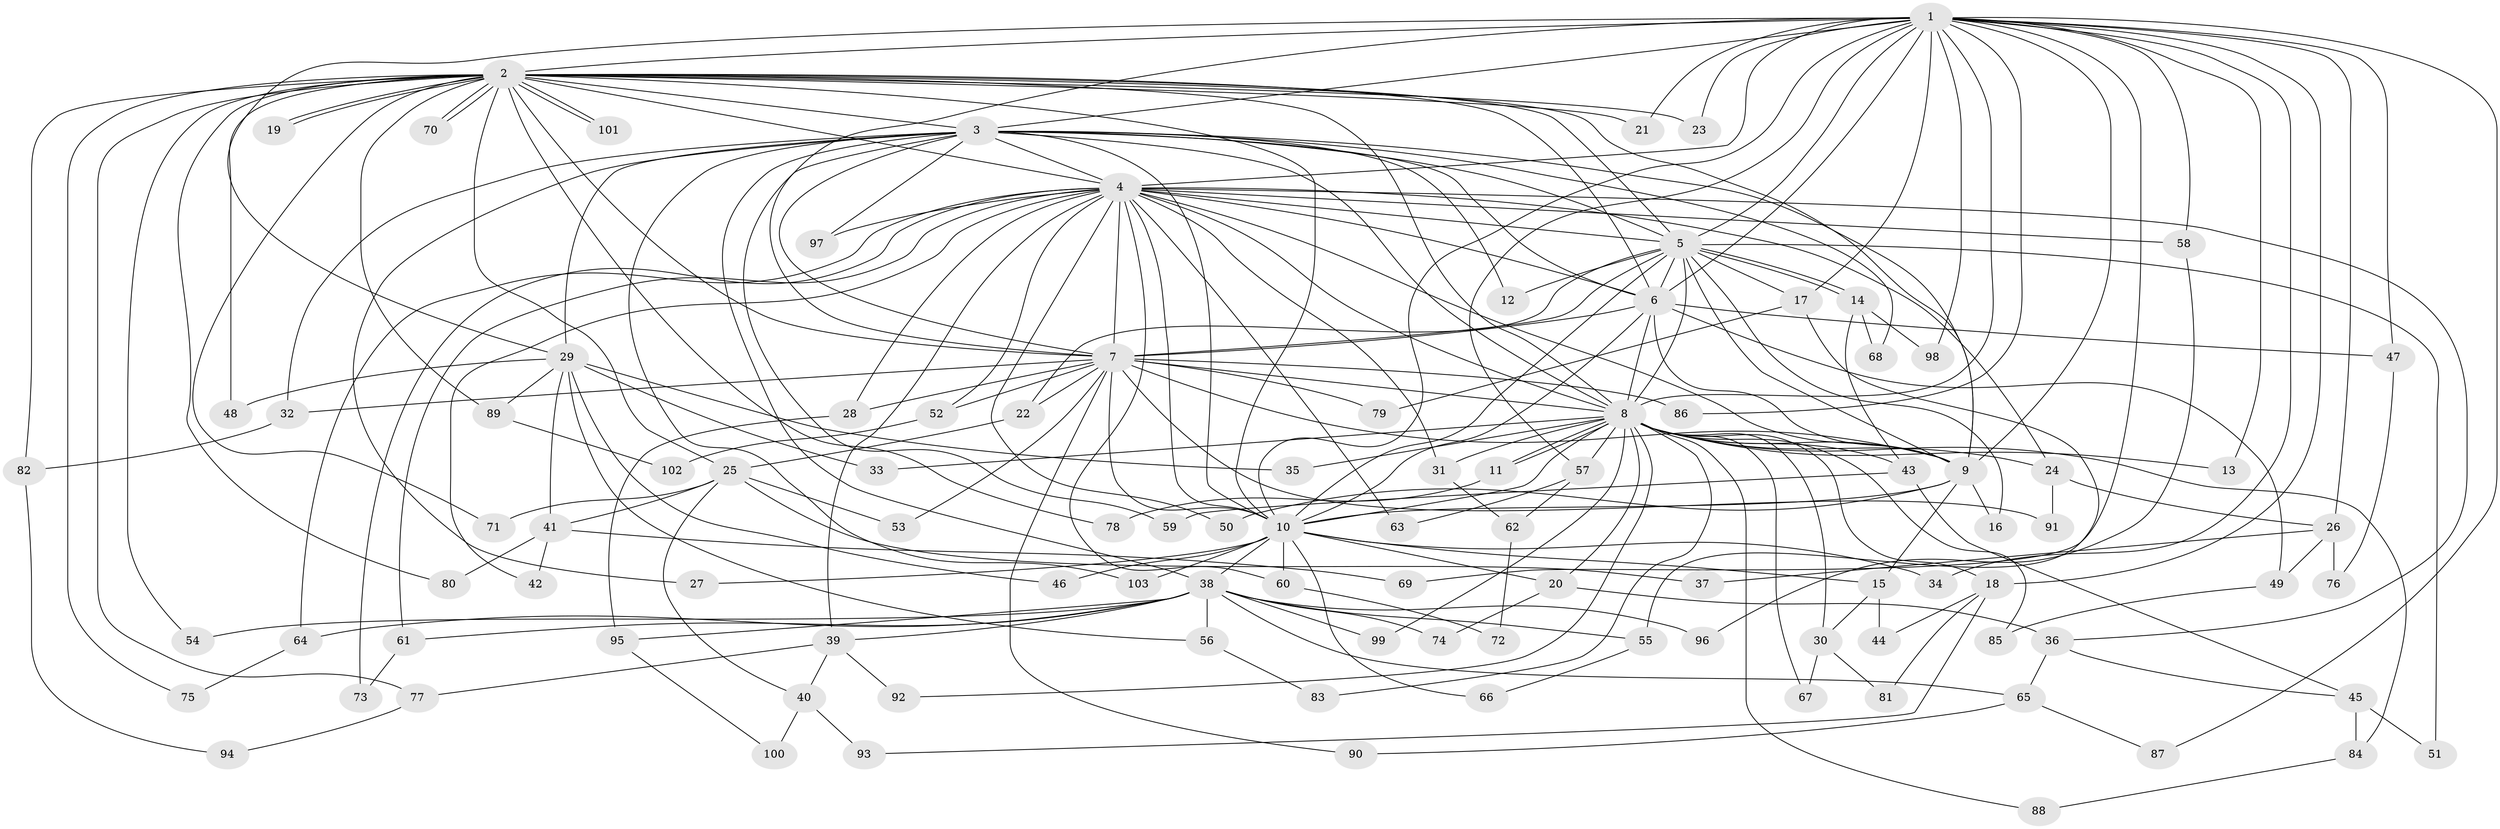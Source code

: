 // Generated by graph-tools (version 1.1) at 2025/13/03/09/25 04:13:46]
// undirected, 103 vertices, 231 edges
graph export_dot {
graph [start="1"]
  node [color=gray90,style=filled];
  1;
  2;
  3;
  4;
  5;
  6;
  7;
  8;
  9;
  10;
  11;
  12;
  13;
  14;
  15;
  16;
  17;
  18;
  19;
  20;
  21;
  22;
  23;
  24;
  25;
  26;
  27;
  28;
  29;
  30;
  31;
  32;
  33;
  34;
  35;
  36;
  37;
  38;
  39;
  40;
  41;
  42;
  43;
  44;
  45;
  46;
  47;
  48;
  49;
  50;
  51;
  52;
  53;
  54;
  55;
  56;
  57;
  58;
  59;
  60;
  61;
  62;
  63;
  64;
  65;
  66;
  67;
  68;
  69;
  70;
  71;
  72;
  73;
  74;
  75;
  76;
  77;
  78;
  79;
  80;
  81;
  82;
  83;
  84;
  85;
  86;
  87;
  88;
  89;
  90;
  91;
  92;
  93;
  94;
  95;
  96;
  97;
  98;
  99;
  100;
  101;
  102;
  103;
  1 -- 2;
  1 -- 3;
  1 -- 4;
  1 -- 5;
  1 -- 6;
  1 -- 7;
  1 -- 8;
  1 -- 9;
  1 -- 10;
  1 -- 13;
  1 -- 17;
  1 -- 18;
  1 -- 21;
  1 -- 23;
  1 -- 26;
  1 -- 29;
  1 -- 34;
  1 -- 47;
  1 -- 57;
  1 -- 58;
  1 -- 69;
  1 -- 86;
  1 -- 87;
  1 -- 98;
  2 -- 3;
  2 -- 4;
  2 -- 5;
  2 -- 6;
  2 -- 7;
  2 -- 8;
  2 -- 9;
  2 -- 10;
  2 -- 19;
  2 -- 19;
  2 -- 21;
  2 -- 23;
  2 -- 25;
  2 -- 48;
  2 -- 54;
  2 -- 70;
  2 -- 70;
  2 -- 71;
  2 -- 75;
  2 -- 77;
  2 -- 78;
  2 -- 80;
  2 -- 82;
  2 -- 89;
  2 -- 101;
  2 -- 101;
  3 -- 4;
  3 -- 5;
  3 -- 6;
  3 -- 7;
  3 -- 8;
  3 -- 9;
  3 -- 10;
  3 -- 12;
  3 -- 27;
  3 -- 29;
  3 -- 32;
  3 -- 38;
  3 -- 59;
  3 -- 68;
  3 -- 97;
  3 -- 103;
  4 -- 5;
  4 -- 6;
  4 -- 7;
  4 -- 8;
  4 -- 9;
  4 -- 10;
  4 -- 24;
  4 -- 28;
  4 -- 31;
  4 -- 36;
  4 -- 39;
  4 -- 42;
  4 -- 50;
  4 -- 52;
  4 -- 58;
  4 -- 60;
  4 -- 61;
  4 -- 63;
  4 -- 64;
  4 -- 73;
  4 -- 97;
  5 -- 6;
  5 -- 7;
  5 -- 8;
  5 -- 9;
  5 -- 10;
  5 -- 12;
  5 -- 14;
  5 -- 14;
  5 -- 16;
  5 -- 17;
  5 -- 22;
  5 -- 51;
  6 -- 7;
  6 -- 8;
  6 -- 9;
  6 -- 10;
  6 -- 47;
  6 -- 49;
  7 -- 8;
  7 -- 9;
  7 -- 10;
  7 -- 22;
  7 -- 28;
  7 -- 32;
  7 -- 52;
  7 -- 53;
  7 -- 79;
  7 -- 86;
  7 -- 90;
  7 -- 91;
  8 -- 9;
  8 -- 10;
  8 -- 11;
  8 -- 11;
  8 -- 13;
  8 -- 18;
  8 -- 20;
  8 -- 24;
  8 -- 30;
  8 -- 31;
  8 -- 33;
  8 -- 35;
  8 -- 43;
  8 -- 57;
  8 -- 67;
  8 -- 83;
  8 -- 84;
  8 -- 85;
  8 -- 88;
  8 -- 92;
  8 -- 99;
  9 -- 10;
  9 -- 15;
  9 -- 16;
  9 -- 50;
  10 -- 15;
  10 -- 20;
  10 -- 27;
  10 -- 34;
  10 -- 38;
  10 -- 46;
  10 -- 60;
  10 -- 66;
  10 -- 103;
  11 -- 78;
  14 -- 43;
  14 -- 68;
  14 -- 98;
  15 -- 30;
  15 -- 44;
  17 -- 55;
  17 -- 79;
  18 -- 44;
  18 -- 81;
  18 -- 93;
  20 -- 36;
  20 -- 74;
  22 -- 25;
  24 -- 26;
  24 -- 91;
  25 -- 37;
  25 -- 40;
  25 -- 41;
  25 -- 53;
  25 -- 71;
  26 -- 37;
  26 -- 49;
  26 -- 76;
  28 -- 95;
  29 -- 33;
  29 -- 35;
  29 -- 41;
  29 -- 46;
  29 -- 48;
  29 -- 56;
  29 -- 89;
  30 -- 67;
  30 -- 81;
  31 -- 62;
  32 -- 82;
  36 -- 45;
  36 -- 65;
  38 -- 39;
  38 -- 54;
  38 -- 55;
  38 -- 56;
  38 -- 61;
  38 -- 64;
  38 -- 65;
  38 -- 74;
  38 -- 95;
  38 -- 96;
  38 -- 99;
  39 -- 40;
  39 -- 77;
  39 -- 92;
  40 -- 93;
  40 -- 100;
  41 -- 42;
  41 -- 69;
  41 -- 80;
  43 -- 45;
  43 -- 59;
  45 -- 51;
  45 -- 84;
  47 -- 76;
  49 -- 85;
  52 -- 102;
  55 -- 66;
  56 -- 83;
  57 -- 62;
  57 -- 63;
  58 -- 96;
  60 -- 72;
  61 -- 73;
  62 -- 72;
  64 -- 75;
  65 -- 87;
  65 -- 90;
  77 -- 94;
  82 -- 94;
  84 -- 88;
  89 -- 102;
  95 -- 100;
}
